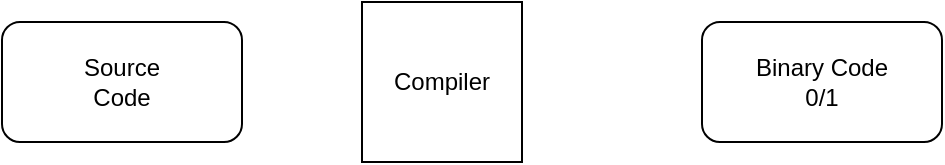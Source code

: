<mxfile><diagram id="JMc02jzJECzb4croYeiO" name="Page-1"><mxGraphModel dx="662" dy="242" grid="1" gridSize="10" guides="1" tooltips="1" connect="1" arrows="1" fold="1" page="1" pageScale="1" pageWidth="850" pageHeight="1100" math="0" shadow="0"><root><mxCell id="0"/><mxCell id="1" parent="0"/><mxCell id="2" value="" style="rounded=1;whiteSpace=wrap;html=1;" parent="1" vertex="1"><mxGeometry x="90" y="80" width="120" height="60" as="geometry"/></mxCell><mxCell id="3" value="Binary Code&lt;br&gt;0/1" style="rounded=1;whiteSpace=wrap;html=1;" parent="1" vertex="1"><mxGeometry x="440" y="80" width="120" height="60" as="geometry"/></mxCell><mxCell id="4" value="Source Code" style="text;strokeColor=none;align=center;fillColor=none;html=1;verticalAlign=middle;whiteSpace=wrap;rounded=0;" parent="1" vertex="1"><mxGeometry x="120" y="95" width="60" height="30" as="geometry"/></mxCell><mxCell id="6" value="Compiler" style="whiteSpace=wrap;html=1;aspect=fixed;" parent="1" vertex="1"><mxGeometry x="270" y="70" width="80" height="80" as="geometry"/></mxCell></root></mxGraphModel></diagram></mxfile>